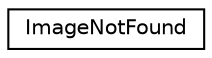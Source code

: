 digraph "Graphical Class Hierarchy"
{
  edge [fontname="Helvetica",fontsize="10",labelfontname="Helvetica",labelfontsize="10"];
  node [fontname="Helvetica",fontsize="10",shape=record];
  rankdir="LR";
  Node0 [label="ImageNotFound",height=0.2,width=0.4,color="black", fillcolor="white", style="filled",URL="$class_image_not_found.html"];
}
